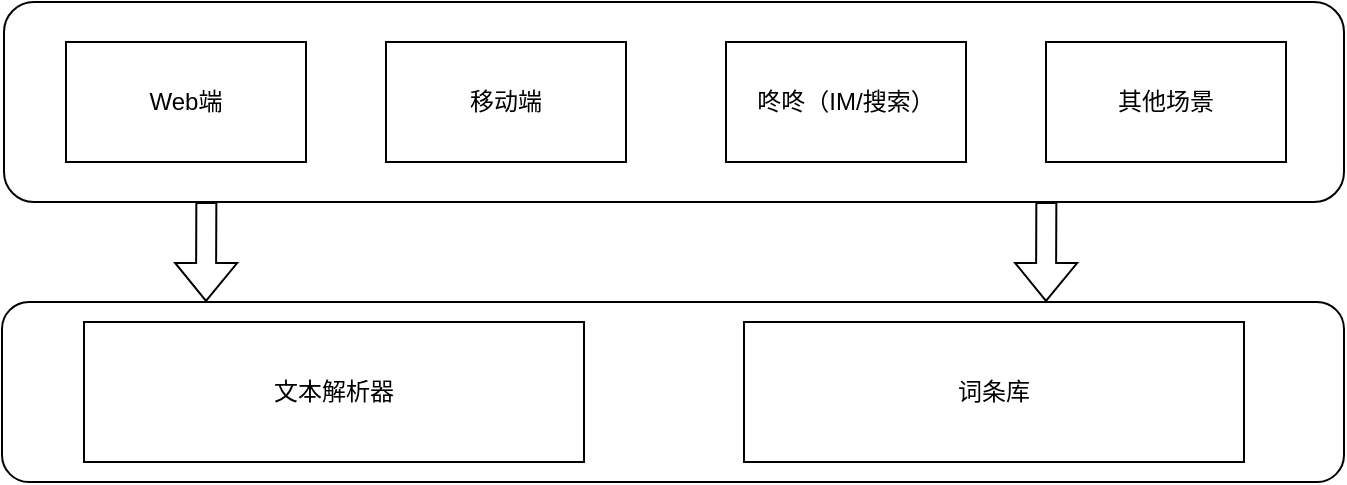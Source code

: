 <mxfile version="20.2.0" type="github"><diagram id="yrEkzLsYU4Cy-RiXf4zi" name="Page-1"><mxGraphModel dx="1426" dy="769" grid="1" gridSize="10" guides="1" tooltips="1" connect="1" arrows="1" fold="1" page="1" pageScale="1" pageWidth="827" pageHeight="1169" math="0" shadow="0"><root><mxCell id="0"/><mxCell id="1" parent="0"/><mxCell id="IK2CAqqXgcxiDzPZyLOY-5" value="" style="rounded=1;whiteSpace=wrap;html=1;" vertex="1" parent="1"><mxGeometry x="79" y="110" width="670" height="100" as="geometry"/></mxCell><mxCell id="IK2CAqqXgcxiDzPZyLOY-1" value="Web端" style="rounded=0;whiteSpace=wrap;html=1;" vertex="1" parent="1"><mxGeometry x="110" y="130" width="120" height="60" as="geometry"/></mxCell><mxCell id="IK2CAqqXgcxiDzPZyLOY-2" value="移动端" style="rounded=0;whiteSpace=wrap;html=1;" vertex="1" parent="1"><mxGeometry x="270" y="130" width="120" height="60" as="geometry"/></mxCell><mxCell id="IK2CAqqXgcxiDzPZyLOY-3" value="咚咚（IM/搜索）" style="rounded=0;whiteSpace=wrap;html=1;" vertex="1" parent="1"><mxGeometry x="440" y="130" width="120" height="60" as="geometry"/></mxCell><mxCell id="IK2CAqqXgcxiDzPZyLOY-4" value="其他场景" style="rounded=0;whiteSpace=wrap;html=1;" vertex="1" parent="1"><mxGeometry x="600" y="130" width="120" height="60" as="geometry"/></mxCell><mxCell id="IK2CAqqXgcxiDzPZyLOY-8" value="" style="rounded=1;whiteSpace=wrap;html=1;fillColor=#FFFFFF;" vertex="1" parent="1"><mxGeometry x="78" y="260" width="671" height="90" as="geometry"/></mxCell><mxCell id="IK2CAqqXgcxiDzPZyLOY-6" value="文本解析器" style="rounded=0;whiteSpace=wrap;html=1;fillColor=#FFFFFF;" vertex="1" parent="1"><mxGeometry x="119" y="270" width="250" height="70" as="geometry"/></mxCell><mxCell id="IK2CAqqXgcxiDzPZyLOY-7" value="词条库" style="rounded=0;whiteSpace=wrap;html=1;fillColor=#FFFFFF;" vertex="1" parent="1"><mxGeometry x="449" y="270" width="250" height="70" as="geometry"/></mxCell><mxCell id="IK2CAqqXgcxiDzPZyLOY-10" value="" style="shape=flexArrow;endArrow=classic;html=1;rounded=0;exitX=0.151;exitY=1;exitDx=0;exitDy=0;exitPerimeter=0;" edge="1" parent="1" source="IK2CAqqXgcxiDzPZyLOY-5"><mxGeometry width="50" height="50" relative="1" as="geometry"><mxPoint x="170" y="260" as="sourcePoint"/><mxPoint x="180" y="260" as="targetPoint"/></mxGeometry></mxCell><mxCell id="IK2CAqqXgcxiDzPZyLOY-13" value="" style="shape=flexArrow;endArrow=classic;html=1;rounded=0;exitX=0.151;exitY=1;exitDx=0;exitDy=0;exitPerimeter=0;" edge="1" parent="1"><mxGeometry width="50" height="50" relative="1" as="geometry"><mxPoint x="600.17" y="210" as="sourcePoint"/><mxPoint x="600.0" y="260" as="targetPoint"/></mxGeometry></mxCell></root></mxGraphModel></diagram></mxfile>